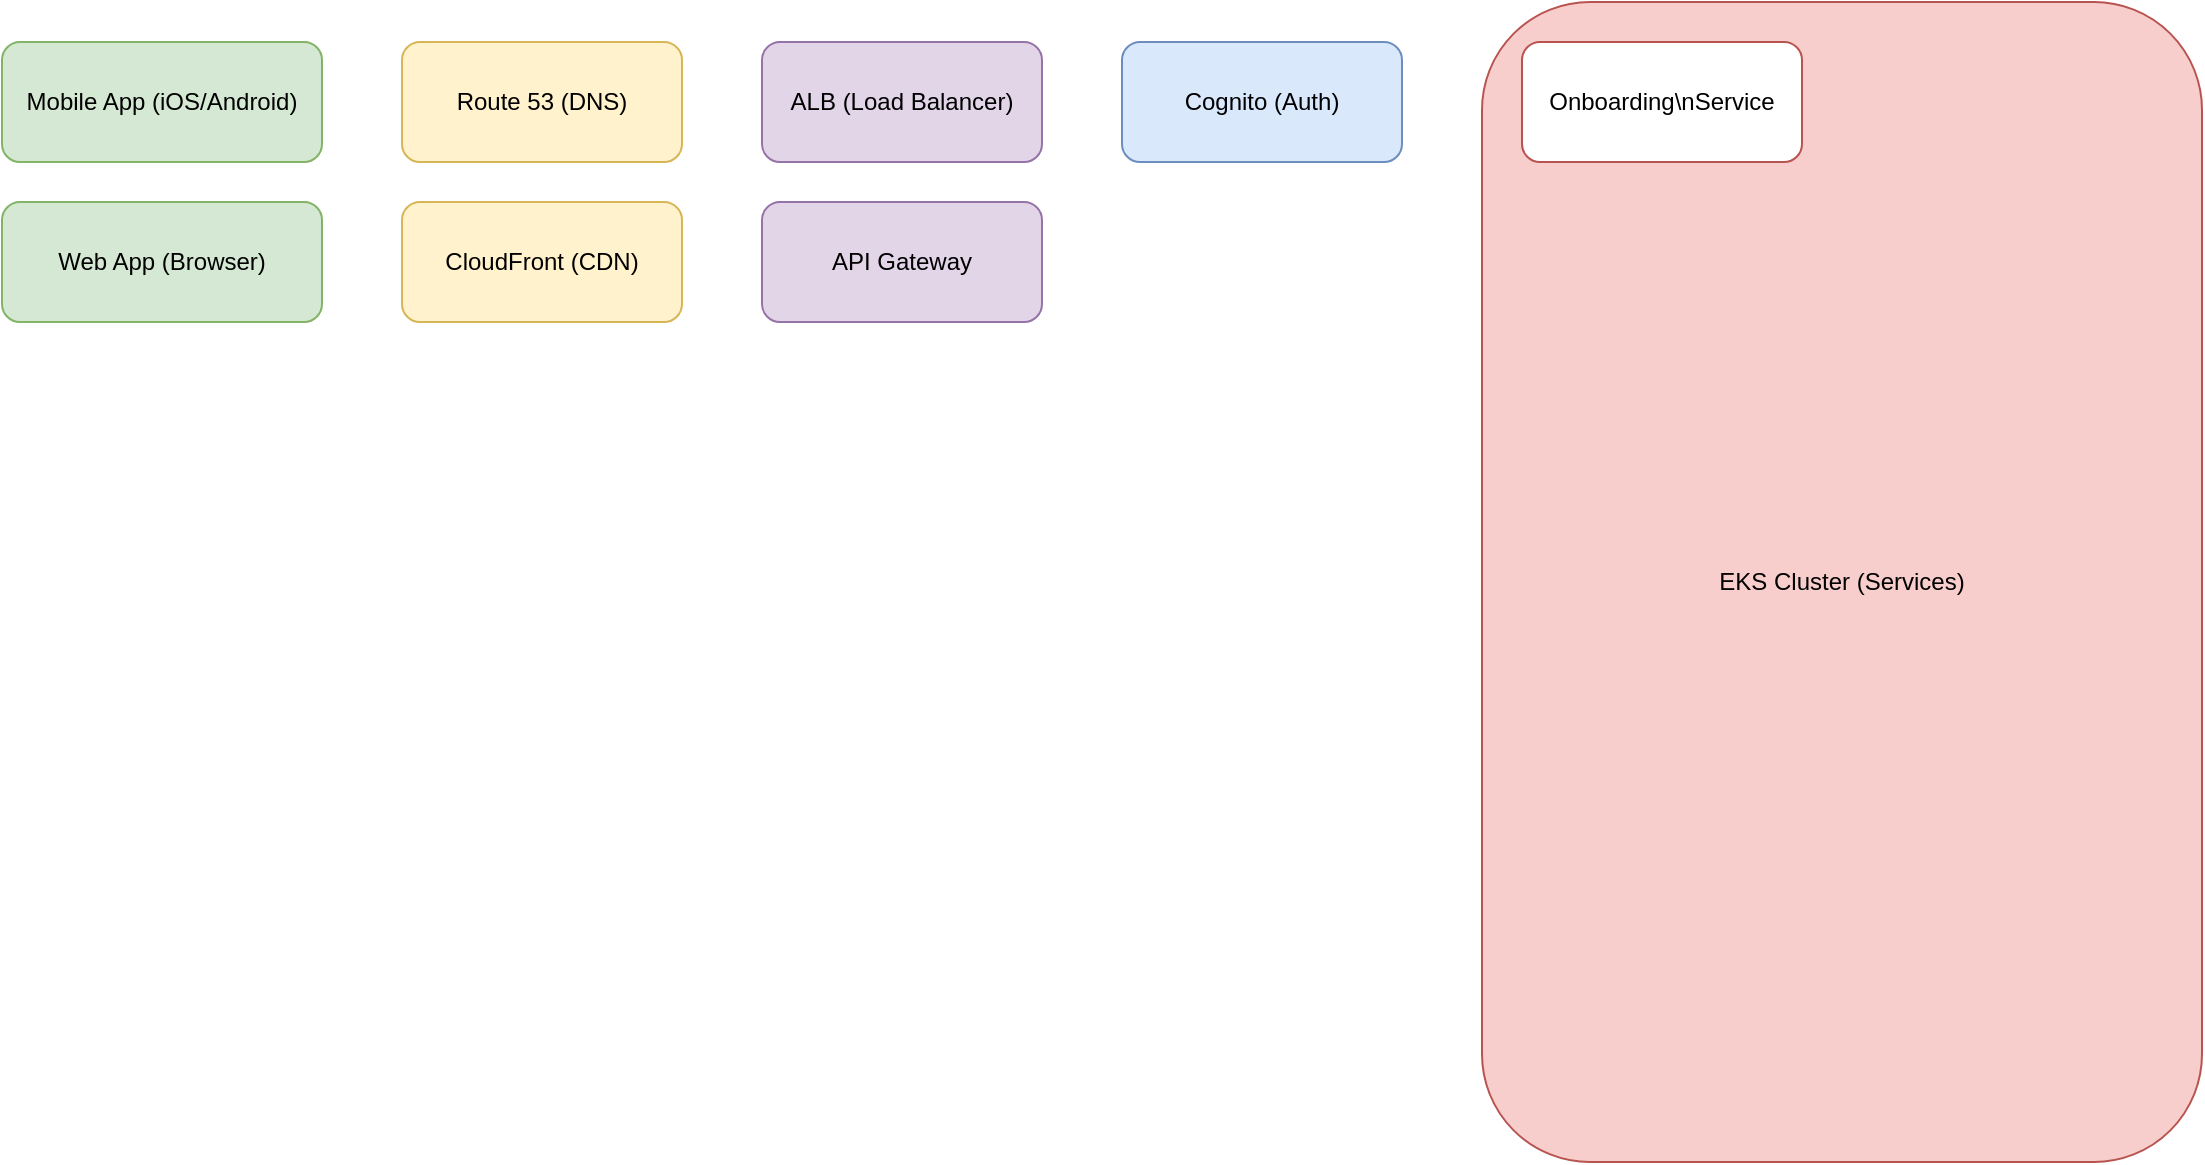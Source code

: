 <?xml version="1.0" encoding="UTF-8"?>
<mxfile>
  <diagram name="DatingApp_Architecture" id="0">
    <mxGraphModel dx="1400" dy="900" grid="1" gridSize="10" guides="1" tooltips="1" connect="1" arrows="1" fold="1" page="1" pageScale="1" pageWidth="827" pageHeight="1169">
      <root>
        <mxCell id="0"/>
        <mxCell id="1" parent="0"/>

        <!-- 1. User Devices Layer -->
        <mxCell id="2" value="Mobile App (iOS/Android)" style="rounded=1;whiteSpace=wrap;html=1;fillColor=#D5E8D4;strokeColor=#82B366;" vertex="1" parent="1">
          <mxGeometry x="20" y="20" width="160" height="60" as="geometry"/>
        </mxCell>
        <mxCell id="3" value="Web App (Browser)" style="rounded=1;whiteSpace=wrap;html=1;fillColor=#D5E8D4;strokeColor=#82B366;" vertex="1" parent="1">
          <mxGeometry x="20" y="100" width="160" height="60" as="geometry"/>
        </mxCell>

        <!-- 2. DNS & CDN Layer -->
        <mxCell id="4" value="Route 53 (DNS)" style="rounded=1;whiteSpace=wrap;html=1;fillColor=#FFF2CC;strokeColor=#D6B656;" vertex="1" parent="1">
          <mxGeometry x="220" y="20" width="140" height="60" as="geometry"/>
        </mxCell>
        <mxCell id="5" value="CloudFront (CDN)" style="rounded=1;whiteSpace=wrap;html=1;fillColor=#FFF2CC;strokeColor=#D6B656;" vertex="1" parent="1">
          <mxGeometry x="220" y="100" width="140" height="60" as="geometry"/>
        </mxCell>

        <!-- 3. Edge/API Layer -->
        <mxCell id="6" value="ALB (Load Balancer)" style="rounded=1;whiteSpace=wrap;html=1;fillColor=#E1D5E7;strokeColor=#9673A6;" vertex="1" parent="1">
          <mxGeometry x="400" y="20" width="140" height="60" as="geometry"/>
        </mxCell>
        <mxCell id="7" value="API Gateway" style="rounded=1;whiteSpace=wrap;html=1;fillColor=#E1D5E7;strokeColor=#9673A6;" vertex="1" parent="1">
          <mxGeometry x="400" y="100" width="140" height="60" as="geometry"/>
        </mxCell>

        <!-- 4. Authentication -->
        <mxCell id="8" value="Cognito (Auth)" style="rounded=1;whiteSpace=wrap;html=1;fillColor=#DAE8FC;strokeColor=#6C8EBF;" vertex="1" parent="1">
          <mxGeometry x="580" y="20" width="140" height="60" as="geometry"/>
        </mxCell>

        <!-- 5. EKS Cluster (Containerized Services) -->
        <mxCell id="9" value="EKS Cluster (Services)" style="rounded=1;whiteSpace=wrap;html=1;fillColor=#F8CECC;strokeColor=#B85450;" vertex="1" parent="1">
          <mxGeometry x="760" y="0" width="360" height="580" as="geometry"/>
        </mxCell>

        <!-- 5.1 Onboarding Service -->
        <mxCell id="10" value="Onboarding\nService" style="rounded=1;whiteSpace=wrap;html=1;fillColor=#FFFFFF;strokeColor=#B85450;" vertex="1" parent="9">
          <mxGeometry x="20" y="20" width="140" height="60" as="geometry"/>
        </mxCell>

        <!-- 5.2 Profile & Compatibility Service -->
        <mxCell id="11" value="Profile &\nCompatibility\nService" style="rounded=1;whiteSpace=wrap;html=1;fillColor=#FFFFFF;strokeColor=#B85450;" vertex="1" parent="9">
          <mxGeometry x="20" y="100" width="140" height="60" as="geometry"/>
        </mxCell>

        <!-- 5.3 Matching Engine Service -->
        <mxCell id="12" value="Matching\nEngine\nService" style="rounded=1;whiteSpace=wrap;html=1;fillColor=#FFFFFF;strokeColor=#B85450;" vertex="1" parent="9">
          <mxGeometry x="20" y="180" width="140" height="60" as="geometry"/>
        </mxCell>

        <!-- 5.4 Messaging Service -->
        <mxCell id="13" value="Messaging\nService" style="rounded=1;whiteSpace=wrap;html=1;fillColor=#FFFFFF;strokeColor=#B85450;" vertex="1" parent="9">
          <mxGeometry x="20" y="260" width="140" height="60" as="geometry"/>
        </mxCell>

        <!-- 5.5 Notification Service -->
        <mxCell id="14" value="Notification\nService" style="rounded=1;whiteSpace=wrap;html=1;fillColor=#FFFFFF;strokeColor=#B85450;" vertex="1" parent="9">
          <mxGeometry x="20" y="340" width="140" height="60" as="geometry"/>
        </mxCell>

        <!-- 5.6 Admin & Moderation Service -->
        <mxCell id="15" value="Admin &\nModeration\nService" style="rounded=1;whiteSpace=wrap;html=1;fillColor=#FFFFFF;strokeColor=#B85450;" vertex="1" parent="9">
          <mxGeometry x="200" y="20" width="140" height="60" as="geometry"/>
        </mxCell>

        <!-- 5.7 Analytics Service -->
        <mxCell id="16" value="Analytics &\nReporting\nService" style="rounded=1;whiteSpace=wrap;html=1;fillColor=#FFFFFF;strokeColor=#B85450;" vertex="1" parent="9">
          <mxGeometry x="200" y="100" width="140" height="60" as="geometry"/>
        </mxCell>

        <!-- 5.8 Media Processing Service -->
        <mxCell id="17" value="Media Processing\nService\n(Selfie Verification)" style="rounded=1;whiteSpace=wrap;html=1;fillColor=#FFFFFF;strokeColor=#B85450;" vertex="1" parent="9">
          <mxGeometry x="200" y="180" width="140" height="60" as="geometry"/>
        </mxCell>

        <!-- 6. Data Layer -->
        <mxCell id="18" value="RDS (PostgreSQL)\n(Relational Data)" style="rounded=1;whiteSpace=wrap;html=1;fillColor=#E1D5E7;strokeColor=#6C8EBF;" vertex="1" parent="1">
          <mxGeometry x="1180" y="20" width="160" height="80" as="geometry"/>
        </mxCell>
        <mxCell id="19" value="ElastiCache\n(Redis)\n(In-Memory Cache)" style="rounded=1;whiteSpace=wrap;html=1;fillColor=#E1D5E7;strokeColor=#6C8EBF;" vertex="1" parent="1">
          <mxGeometry x="1180" y="120" width="160" height="80" as="geometry"/>
        </mxCell>
        <mxCell id="20" value="DynamoDB\n(NoSQL Store)\n(Matches & Messages)" style="rounded=1;whiteSpace=wrap;html=1;fillColor=#E1D5E7;strokeColor=#6C8EBF;" vertex="1" parent="1">
          <mxGeometry x="1180" y="240" width="160" height="80" as="geometry"/>
        </mxCell>
        <mxCell id="21" value="S3\n(Object Storage)\n(Media + Static Assets)" style="rounded=1;whiteSpace=wrap;html=1;fillColor=#E1D5E7;strokeColor=#6C8EBF;" vertex="1" parent="1">
          <mxGeometry x="1180" y="360" width="160" height="80" as="geometry"/>
        </mxCell>

        <!-- 7. CI/CD & Monitoring -->
        <mxCell id="22" value="GitHub\n(Code Repo)" style="rounded=1;whiteSpace=wrap;html=1;fillColor=#F8CECC;strokeColor=#B85450;" vertex="1" parent="1">
          <mxGeometry x="20" y="220" width="140" height="60" as="geometry"/>
        </mxCell>
        <mxCell id="23" value="GitHub Actions\n/ CodePipeline\n(CI/CD)" style="rounded=1;whiteSpace=wrap;html=1;fillColor=#F8CECC;strokeColor=#B85450;" vertex="1" parent="1">
          <mxGeometry x="200" y="220" width="160" height="60" as="geometry"/>
        </mxCell>
        <mxCell id="24" value="CloudWatch\n(Logs & Metrics)" style="rounded=1;whiteSpace=wrap;html=1;fillColor=#DAE8FC;strokeColor=#6C8EBF;" vertex="1" parent="1">
          <mxGeometry x="1300" y="500" width="140" height="60" as="geometry"/>
        </mxCell>
        <mxCell id="25" value="X-Ray\n(Tracing)" style="rounded=1;whiteSpace=wrap;html=1;fillColor=#DAE8FC;strokeColor=#6C8EBF;" vertex="1" parent="1">
          <mxGeometry x="1300" y="580" width="140" height="60" as="geometry"/>
        </mxCell>

        <!-- 8. Connections: Users → DNS/CDN -->
        <mxCell id="e1" style="edgeStyle=orthogonalEdgeStyle;rounded=1;endArrow=block;html=1;" edge="1" parent="1" source="2" target="4">
          <mxGeometry relative="1" as="geometry"/>
        </mxCell>
        <mxCell id="e2" style="edgeStyle=orthogonalEdgeStyle;rounded=1;endArrow=block;html=1;" edge="1" parent="1" source="3" target="4">
          <mxGeometry relative="1" as="geometry"/>
        </mxCell>
        <mxCell id="e3" style="edgeStyle=orthogonalEdgeStyle;rounded=1;endArrow=block;html=1;" edge="1" parent="1" source="4" target="5">
          <mxGeometry relative="1" as="geometry"/>
        </mxCell>
        <mxCell id="e4" style="edgeStyle=orthogonalEdgeStyle;rounded=1;endArrow=block;html=1;" edge="1" parent="1" source="5" target="6">
          <mxGeometry relative="1" as="geometry"/>
        </mxCell>

        <!-- 9. Connections: ALB → API Gateway & Cognito -->
        <mxCell id="e5" style="edgeStyle=orthogonalEdgeStyle;rounded=1;endArrow=block;html=1;" edge="1" parent="1" source="6" target="7">
          <mxGeometry relative="1" as="geometry"/>
        </mxCell>
        <mxCell id="e6" style="edgeStyle=orthogonalEdgeStyle;rounded=1;endArrow=block;html=1;" edge="1" parent="1" source="7" target="8">
          <mxGeometry relative="1" as="geometry"/>
        </mxCell>

        <!-- 10. Connections: API Gateway → EKS Cluster -->
        <mxCell id="e7" style="edgeStyle=orthogonalEdgeStyle;rounded=1;endArrow=block;html=1;" edge="1" parent="1" source="7" target="9">
          <mxGeometry relative="1" as="geometry"/>
        </mxCell>

        <!-- 11. Connections: Onboarding Service → Cognito, RDS, S3, Rekognition -->
        <mxCell id="e8" style="edgeStyle=orthogonalEdgeStyle;rounded=1;endArrow=block;html=1;" edge="1" parent="1" source="10" target="8">
          <mxGeometry relative="1" as="geometry"/>
        </mxCell>
        <mxCell id="e9" style="edgeStyle=orthogonalEdgeStyle;rounded=1;endArrow=block;html=1;" edge="1" parent="1" source="10" target="18">
          <mxGeometry relative="1" as="geometry"/>
        </mxCell>
        <mxCell id="e10" style="edgeStyle=orthogonalEdgeStyle;rounded=1;endArrow=block;html=1;" edge="1" parent="1" source="10" target="21">
          <mxGeometry relative="1" as="geometry"/>
        </mxCell>
        <mxCell id="e11" style="edgeStyle=orthogonalEdgeStyle;rounded=1;endArrow=block;html=1;" edge="1" parent="1" source="10" target="17">
          <mxGeometry relative="1" as="geometry"/>
        </mxCell>

        <!-- 12. Connections: Profile Service → RDS, Redis -->
        <mxCell id="e12" style="edgeStyle=orthogonalEdgeStyle;rounded=1;endArrow=block;html=1;" edge="1" parent="1" source="11" target="18">
          <mxGeometry relative="1" as="geometry"/>
        </mxCell>
        <mxCell id="e13" style="edgeStyle=orthogonalEdgeStyle;rounded=1;endArrow=block;html=1;" edge="1" parent="1" source="11" target="19">
          <mxGeometry relative="1" as="geometry"/>
        </mxCell>

        <!-- 13. Connections: Matching Service → Redis, DynamoDB, RDS -->
        <mxCell id="e14" style="edgeStyle=orthogonalEdgeStyle;rounded=1;endArrow=block;html=1;" edge="1" parent="1" source="12" target="19">
          <mxGeometry relative="1" as="geometry"/>
        </mxCell>
        <mxCell id="e15" style="edgeStyle=orthogonalEdgeStyle;rounded=1;endArrow=block;html=1;" edge="1" parent="1" source="12" target="20">
          <mxGeometry relative="1" as="geometry"/>
        </mxCell>
        <mxCell id="e16" style="edgeStyle=orthogonalEdgeStyle;rounded=1;endArrow=block;html=1;" edge="1" parent="1" source="12" target="18">
          <mxGeometry relative="1" as="geometry"/>
        </mxCell>

        <!-- 14. Connections: Messaging Service → DynamoDB -->
        <mxCell id="e17" style="edgeStyle=orthogonalEdgeStyle;rounded=1;endArrow=block;html=1;" edge="1" parent="1" source="13" target="20">
          <mxGeometry relative="1" as="geometry"/>
        </mxCell>

        <!-- 15. Connections: Notification Service → SNS (external) & FCM (mobile) -->
        <mxCell id="e18" value="→ SNS" style="edgeStyle=orthogonalEdgeStyle;rounded=1;endArrow=block;html=1;" edge="1" parent="1" source="14" target="">
          <mxGeometry relative="1" as="geometry"/>
        </mxCell>
        <mxCell id="e19" value="→ FCM (Mobile Push)" style="edgeStyle=orthogonalEdgeStyle;rounded=1;endArrow=block;html=1;" edge="1" parent="1" source="14" target="2">
          <mxGeometry relative="1" as="geometry"/>
        </mxCell>

        <!-- 16. Connections: Admin Service → RDS, Athena, QuickSight -->
        <mxCell id="e20" style="edgeStyle=orthogonalEdgeStyle;rounded=1;endArrow=block;html=1;" edge="1" parent="1" source="15" target="18">
          <mxGeometry relative="1" as="geometry"/>
        </mxCell>
        <mxCell id="e21" style="edgeStyle=orthogonalEdgeStyle;rounded=1;endArrow=block;html=1;" edge="1" parent="1" source="15" target="19">
          <mxGeometry relative="1" as="geometry"/>
        </mxCell>

        <!-- 17. Connections: Analytics Service → Athena, QuickSight, CloudWatch -->
        <mxCell id="e22" style="edgeStyle=orthogonalEdgeStyle;rounded=1;endArrow=block;html=1;" edge="1" parent="1" source="16" target="24">
          <mxGeometry relative="1" as="geometry"/>
        </mxCell>
        <mxCell id="e23" style="edgeStyle=orthogonalEdgeStyle;rounded=1;endArrow=block;html=1;" edge="1" parent="1" source="16" target="25">
          <mxGeometry relative="1" as="geometry"/>
        </mxCell>

        <!-- 18. Connections: Media Processing → Rekognition & S3 -->
        <mxCell id="e24" style="edgeStyle=orthogonalEdgeStyle;rounded=1;endArrow=block;html=1;" edge="1" parent="1" source="17" target="21">
          <mxGeometry relative="1" as="geometry"/>
        </mxCell>
        <mxCell id="e25" style="edgeStyle=orthogonalEdgeStyle;rounded=1;endArrow=block;html=1;" edge="1" parent="1" source="17" target="21">
          <mxGeometry relative="1" as="geometry"/>
        </mxCell>

        <!-- 19. Connections: CI/CD → EKS Cluster & Monitoring -->
        <mxCell id="e26" style="edgeStyle=orthogonalEdgeStyle;rounded=1;endArrow=block;html=1;" edge="1" parent="1" source="23" target="9">
          <mxGeometry relative="1" as="geometry"/>
        </mxCell>
        <mxCell id="e27" style="edgeStyle=orthogonalEdgeStyle;rounded=1;endArrow=block;html=1;" edge="1" parent="1" source="9" target="24">
          <mxGeometry relative="1" as="geometry"/>
        </mxCell>
        <mxCell id="e28" style="edgeStyle=orthogonalEdgeStyle;rounded=1;endArrow=block;html=1;" edge="1" parent="1" source="9" target="25">
          <mxGeometry relative="1" as="geometry"/>
        </mxCell>

      </root>
    </mxGraphModel>
  </diagram>
</mxfile>
